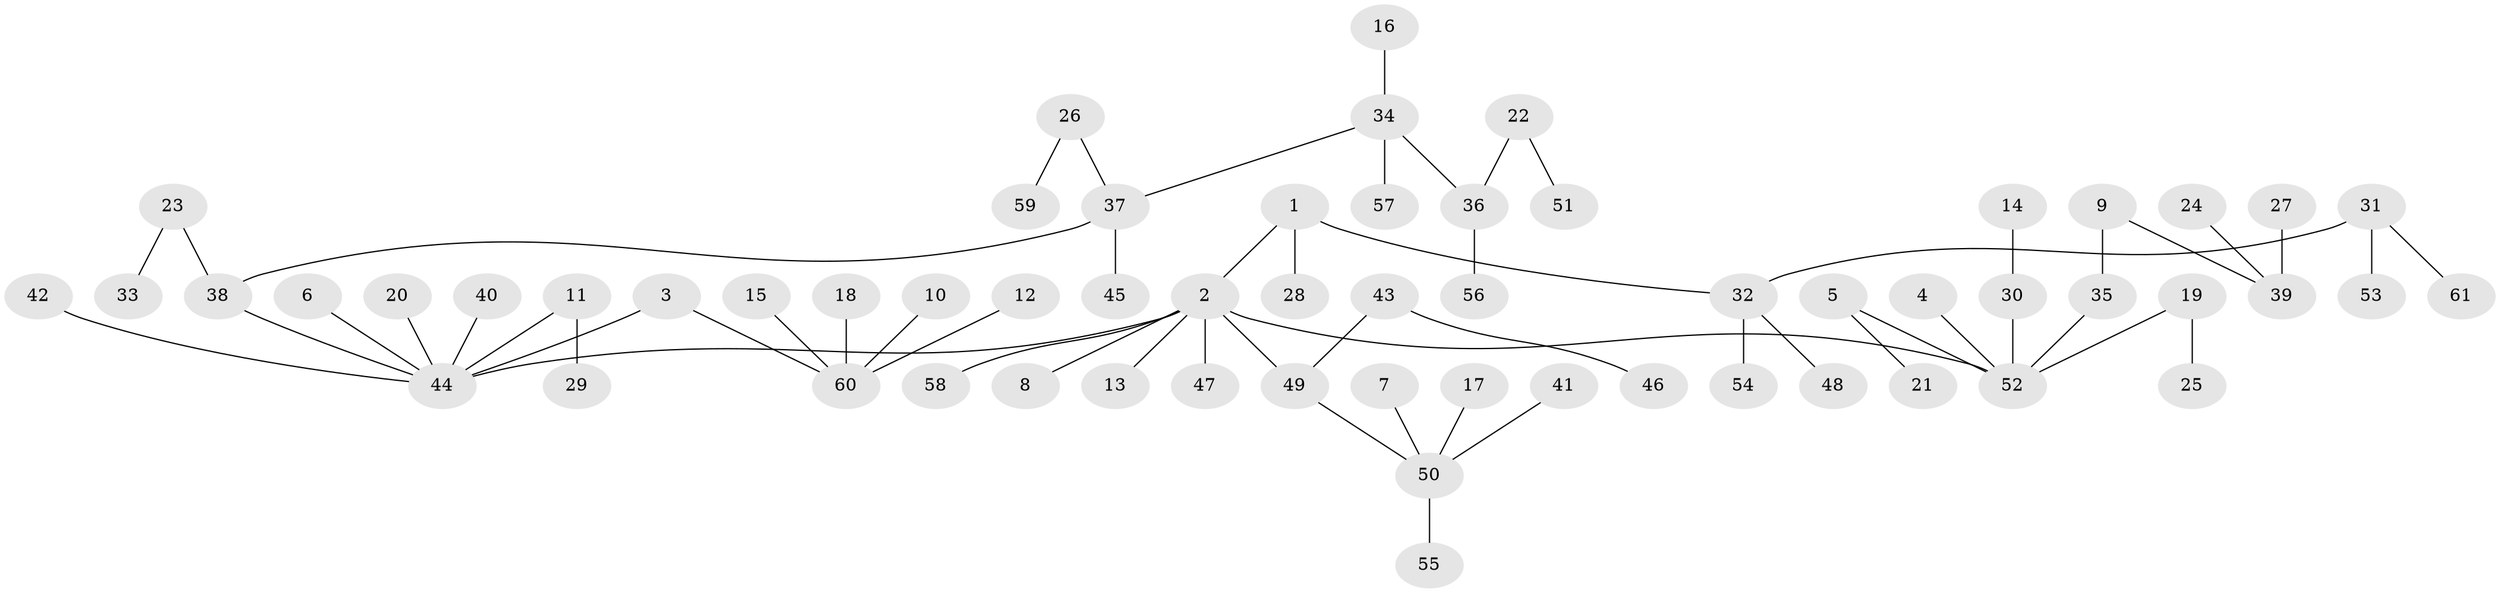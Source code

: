 // original degree distribution, {4: 0.05785123966942149, 3: 0.08264462809917356, 2: 0.3305785123966942, 6: 0.01652892561983471, 5: 0.03305785123966942, 7: 0.01652892561983471, 1: 0.4628099173553719}
// Generated by graph-tools (version 1.1) at 2025/50/03/09/25 03:50:17]
// undirected, 61 vertices, 60 edges
graph export_dot {
graph [start="1"]
  node [color=gray90,style=filled];
  1;
  2;
  3;
  4;
  5;
  6;
  7;
  8;
  9;
  10;
  11;
  12;
  13;
  14;
  15;
  16;
  17;
  18;
  19;
  20;
  21;
  22;
  23;
  24;
  25;
  26;
  27;
  28;
  29;
  30;
  31;
  32;
  33;
  34;
  35;
  36;
  37;
  38;
  39;
  40;
  41;
  42;
  43;
  44;
  45;
  46;
  47;
  48;
  49;
  50;
  51;
  52;
  53;
  54;
  55;
  56;
  57;
  58;
  59;
  60;
  61;
  1 -- 2 [weight=1.0];
  1 -- 28 [weight=1.0];
  1 -- 32 [weight=1.0];
  2 -- 8 [weight=1.0];
  2 -- 13 [weight=1.0];
  2 -- 44 [weight=1.0];
  2 -- 47 [weight=1.0];
  2 -- 49 [weight=1.0];
  2 -- 52 [weight=1.0];
  2 -- 58 [weight=1.0];
  3 -- 44 [weight=1.0];
  3 -- 60 [weight=1.0];
  4 -- 52 [weight=1.0];
  5 -- 21 [weight=1.0];
  5 -- 52 [weight=1.0];
  6 -- 44 [weight=1.0];
  7 -- 50 [weight=1.0];
  9 -- 35 [weight=1.0];
  9 -- 39 [weight=1.0];
  10 -- 60 [weight=1.0];
  11 -- 29 [weight=1.0];
  11 -- 44 [weight=1.0];
  12 -- 60 [weight=1.0];
  14 -- 30 [weight=1.0];
  15 -- 60 [weight=1.0];
  16 -- 34 [weight=1.0];
  17 -- 50 [weight=1.0];
  18 -- 60 [weight=1.0];
  19 -- 25 [weight=1.0];
  19 -- 52 [weight=1.0];
  20 -- 44 [weight=1.0];
  22 -- 36 [weight=1.0];
  22 -- 51 [weight=1.0];
  23 -- 33 [weight=1.0];
  23 -- 38 [weight=1.0];
  24 -- 39 [weight=1.0];
  26 -- 37 [weight=1.0];
  26 -- 59 [weight=1.0];
  27 -- 39 [weight=1.0];
  30 -- 52 [weight=1.0];
  31 -- 32 [weight=1.0];
  31 -- 53 [weight=1.0];
  31 -- 61 [weight=1.0];
  32 -- 48 [weight=1.0];
  32 -- 54 [weight=1.0];
  34 -- 36 [weight=1.0];
  34 -- 37 [weight=1.0];
  34 -- 57 [weight=1.0];
  35 -- 52 [weight=1.0];
  36 -- 56 [weight=1.0];
  37 -- 38 [weight=1.0];
  37 -- 45 [weight=1.0];
  38 -- 44 [weight=1.0];
  40 -- 44 [weight=1.0];
  41 -- 50 [weight=1.0];
  42 -- 44 [weight=1.0];
  43 -- 46 [weight=1.0];
  43 -- 49 [weight=1.0];
  49 -- 50 [weight=1.0];
  50 -- 55 [weight=1.0];
}

